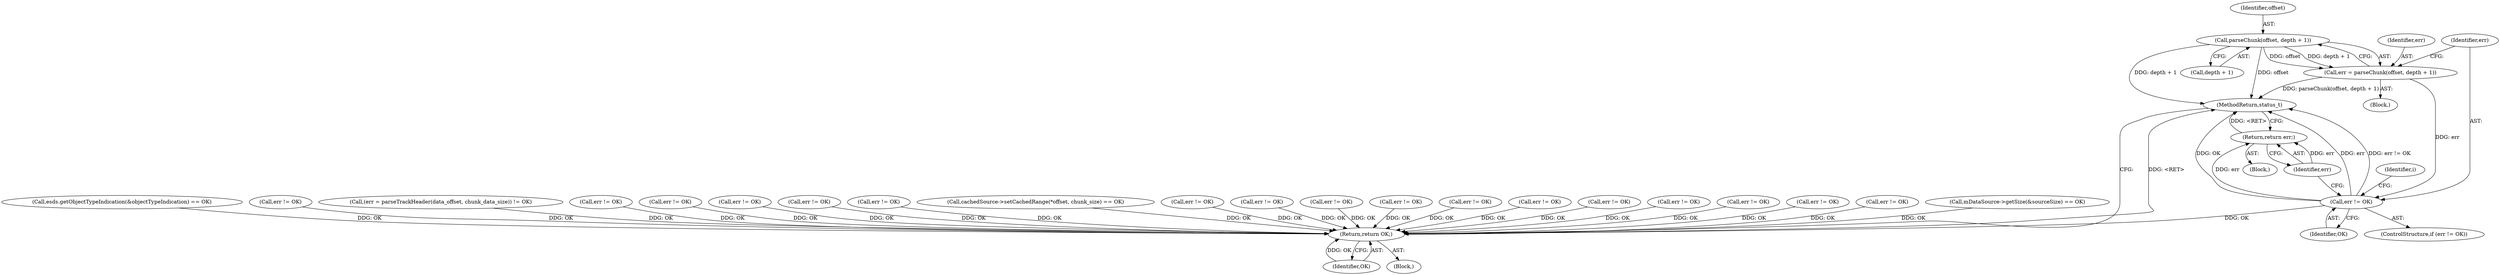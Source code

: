 digraph "0_Android_8a3a2f6ea7defe1a81bb32b3c9f3537f84749b9d@pointer" {
"1001655" [label="(Call,parseChunk(offset, depth + 1))"];
"1001653" [label="(Call,err = parseChunk(offset, depth + 1))"];
"1001661" [label="(Call,err != OK)"];
"1001665" [label="(Return,return err;)"];
"1003901" [label="(Return,return OK;)"];
"1003710" [label="(Call,err != OK)"];
"1003902" [label="(Identifier,OK)"];
"1003432" [label="(Call,err != OK)"];
"1003063" [label="(Call,err != OK)"];
"1002524" [label="(Call,err != OK)"];
"1002555" [label="(Call,err != OK)"];
"1001664" [label="(Block,)"];
"1001650" [label="(Identifier,i)"];
"1000224" [label="(Call,mDataSource->getSize(&sourceSize) == OK)"];
"1001655" [label="(Call,parseChunk(offset, depth + 1))"];
"1003901" [label="(Return,return OK;)"];
"1001661" [label="(Call,err != OK)"];
"1001660" [label="(ControlStructure,if (err != OK))"];
"1001651" [label="(Block,)"];
"1002724" [label="(Call,esds.getObjectTypeIndication(&objectTypeIndication) == OK)"];
"1002250" [label="(Call,err != OK)"];
"1001154" [label="(Call,(err = parseTrackHeader(data_offset, chunk_data_size)) != OK)"];
"1001666" [label="(Identifier,err)"];
"1001656" [label="(Identifier,offset)"];
"1002205" [label="(Call,err != OK)"];
"1003890" [label="(Call,err != OK)"];
"1003730" [label="(Call,err != OK)"];
"1000717" [label="(Call,err != OK)"];
"1001665" [label="(Return,return err;)"];
"1002134" [label="(Call,err != OK)"];
"1000505" [label="(Call,cachedSource->setCachedRange(*offset, chunk_size) == OK)"];
"1001997" [label="(Call,err != OK)"];
"1002493" [label="(Call,err != OK)"];
"1002698" [label="(Call,err != OK)"];
"1000620" [label="(Call,err != OK)"];
"1001653" [label="(Call,err = parseChunk(offset, depth + 1))"];
"1001654" [label="(Identifier,err)"];
"1000118" [label="(Block,)"];
"1003028" [label="(Call,err != OK)"];
"1001663" [label="(Identifier,OK)"];
"1002174" [label="(Call,err != OK)"];
"1001662" [label="(Identifier,err)"];
"1001657" [label="(Call,depth + 1)"];
"1003903" [label="(MethodReturn,status_t)"];
"1001655" -> "1001653"  [label="AST: "];
"1001655" -> "1001657"  [label="CFG: "];
"1001656" -> "1001655"  [label="AST: "];
"1001657" -> "1001655"  [label="AST: "];
"1001653" -> "1001655"  [label="CFG: "];
"1001655" -> "1003903"  [label="DDG: offset"];
"1001655" -> "1003903"  [label="DDG: depth + 1"];
"1001655" -> "1001653"  [label="DDG: offset"];
"1001655" -> "1001653"  [label="DDG: depth + 1"];
"1001653" -> "1001651"  [label="AST: "];
"1001654" -> "1001653"  [label="AST: "];
"1001662" -> "1001653"  [label="CFG: "];
"1001653" -> "1003903"  [label="DDG: parseChunk(offset, depth + 1)"];
"1001653" -> "1001661"  [label="DDG: err"];
"1001661" -> "1001660"  [label="AST: "];
"1001661" -> "1001663"  [label="CFG: "];
"1001662" -> "1001661"  [label="AST: "];
"1001663" -> "1001661"  [label="AST: "];
"1001666" -> "1001661"  [label="CFG: "];
"1001650" -> "1001661"  [label="CFG: "];
"1001661" -> "1003903"  [label="DDG: err"];
"1001661" -> "1003903"  [label="DDG: err != OK"];
"1001661" -> "1003903"  [label="DDG: OK"];
"1001661" -> "1001665"  [label="DDG: err"];
"1001661" -> "1003901"  [label="DDG: OK"];
"1001665" -> "1001664"  [label="AST: "];
"1001665" -> "1001666"  [label="CFG: "];
"1001666" -> "1001665"  [label="AST: "];
"1003903" -> "1001665"  [label="CFG: "];
"1001665" -> "1003903"  [label="DDG: <RET>"];
"1001666" -> "1001665"  [label="DDG: err"];
"1003901" -> "1000118"  [label="AST: "];
"1003901" -> "1003902"  [label="CFG: "];
"1003902" -> "1003901"  [label="AST: "];
"1003903" -> "1003901"  [label="CFG: "];
"1003901" -> "1003903"  [label="DDG: <RET>"];
"1003902" -> "1003901"  [label="DDG: OK"];
"1002724" -> "1003901"  [label="DDG: OK"];
"1000620" -> "1003901"  [label="DDG: OK"];
"1003063" -> "1003901"  [label="DDG: OK"];
"1003730" -> "1003901"  [label="DDG: OK"];
"1001997" -> "1003901"  [label="DDG: OK"];
"1001154" -> "1003901"  [label="DDG: OK"];
"1000505" -> "1003901"  [label="DDG: OK"];
"1002134" -> "1003901"  [label="DDG: OK"];
"1002555" -> "1003901"  [label="DDG: OK"];
"1002493" -> "1003901"  [label="DDG: OK"];
"1002250" -> "1003901"  [label="DDG: OK"];
"1002205" -> "1003901"  [label="DDG: OK"];
"1003710" -> "1003901"  [label="DDG: OK"];
"1003028" -> "1003901"  [label="DDG: OK"];
"1002524" -> "1003901"  [label="DDG: OK"];
"1000224" -> "1003901"  [label="DDG: OK"];
"1003890" -> "1003901"  [label="DDG: OK"];
"1002174" -> "1003901"  [label="DDG: OK"];
"1002698" -> "1003901"  [label="DDG: OK"];
"1000717" -> "1003901"  [label="DDG: OK"];
"1003432" -> "1003901"  [label="DDG: OK"];
}
